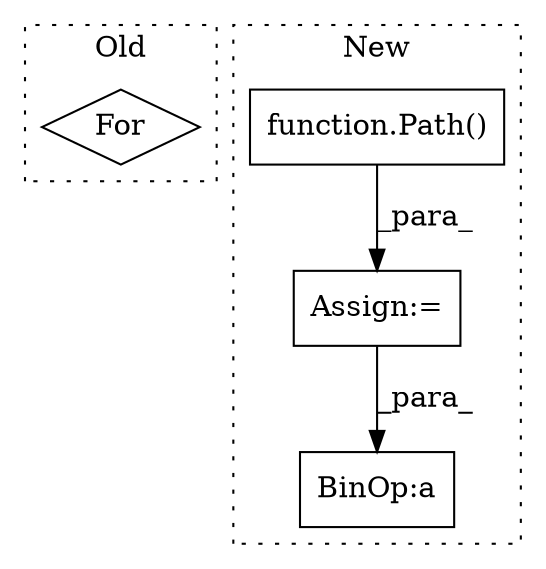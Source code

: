 digraph G {
subgraph cluster0 {
1 [label="For" a="107" s="829,858" l="4,22" shape="diamond"];
label = "Old";
style="dotted";
}
subgraph cluster1 {
2 [label="function.Path()" a="75" s="561,580" l="5,1" shape="box"];
3 [label="BinOp:a" a="82" s="1086" l="3" shape="box"];
4 [label="Assign:=" a="68" s="868" l="3" shape="box"];
label = "New";
style="dotted";
}
2 -> 4 [label="_para_"];
4 -> 3 [label="_para_"];
}